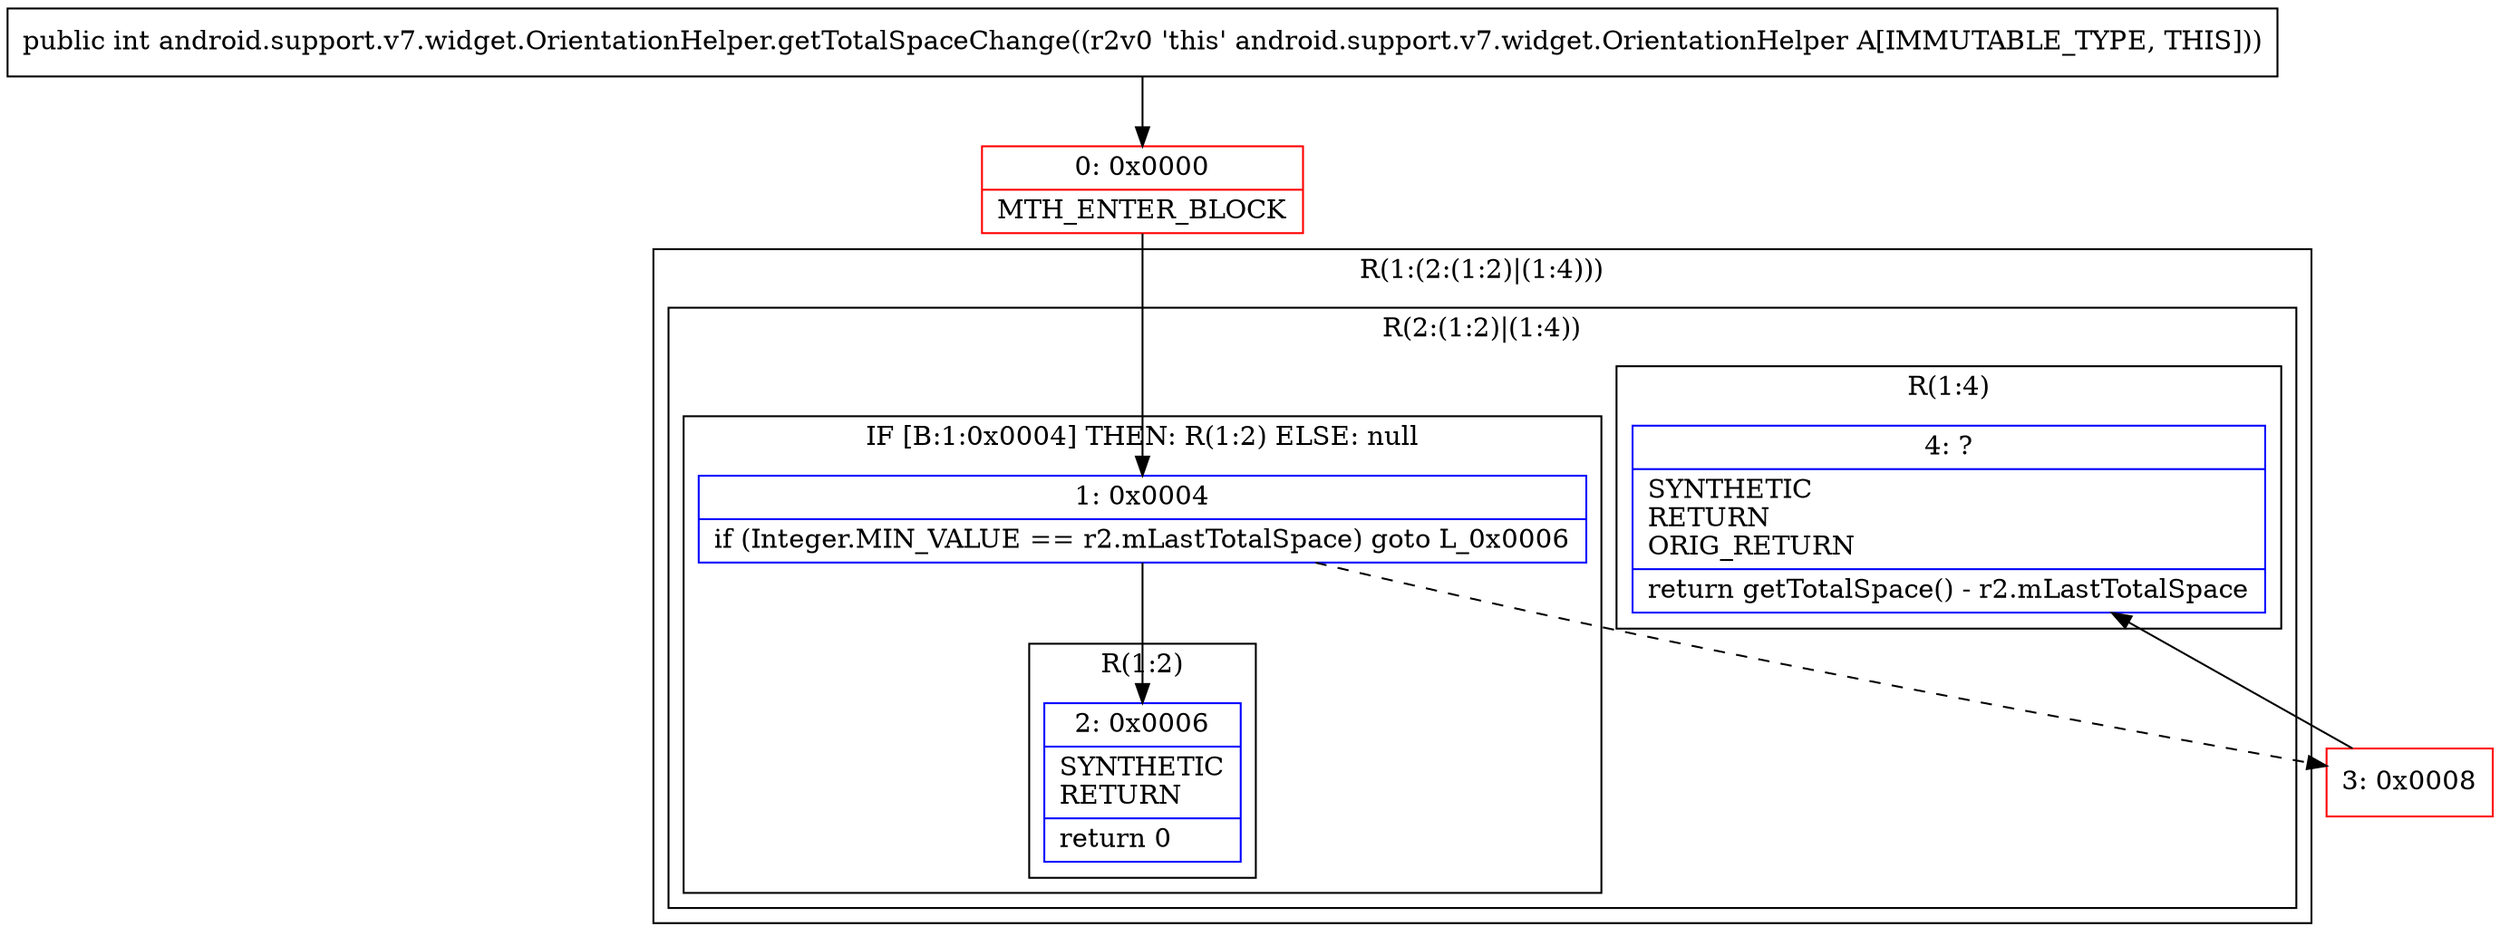 digraph "CFG forandroid.support.v7.widget.OrientationHelper.getTotalSpaceChange()I" {
subgraph cluster_Region_186404520 {
label = "R(1:(2:(1:2)|(1:4)))";
node [shape=record,color=blue];
subgraph cluster_Region_2056852471 {
label = "R(2:(1:2)|(1:4))";
node [shape=record,color=blue];
subgraph cluster_IfRegion_1755524837 {
label = "IF [B:1:0x0004] THEN: R(1:2) ELSE: null";
node [shape=record,color=blue];
Node_1 [shape=record,label="{1\:\ 0x0004|if (Integer.MIN_VALUE == r2.mLastTotalSpace) goto L_0x0006\l}"];
subgraph cluster_Region_776878271 {
label = "R(1:2)";
node [shape=record,color=blue];
Node_2 [shape=record,label="{2\:\ 0x0006|SYNTHETIC\lRETURN\l|return 0\l}"];
}
}
subgraph cluster_Region_1204706000 {
label = "R(1:4)";
node [shape=record,color=blue];
Node_4 [shape=record,label="{4\:\ ?|SYNTHETIC\lRETURN\lORIG_RETURN\l|return getTotalSpace() \- r2.mLastTotalSpace\l}"];
}
}
}
Node_0 [shape=record,color=red,label="{0\:\ 0x0000|MTH_ENTER_BLOCK\l}"];
Node_3 [shape=record,color=red,label="{3\:\ 0x0008}"];
MethodNode[shape=record,label="{public int android.support.v7.widget.OrientationHelper.getTotalSpaceChange((r2v0 'this' android.support.v7.widget.OrientationHelper A[IMMUTABLE_TYPE, THIS])) }"];
MethodNode -> Node_0;
Node_1 -> Node_2;
Node_1 -> Node_3[style=dashed];
Node_0 -> Node_1;
Node_3 -> Node_4;
}

